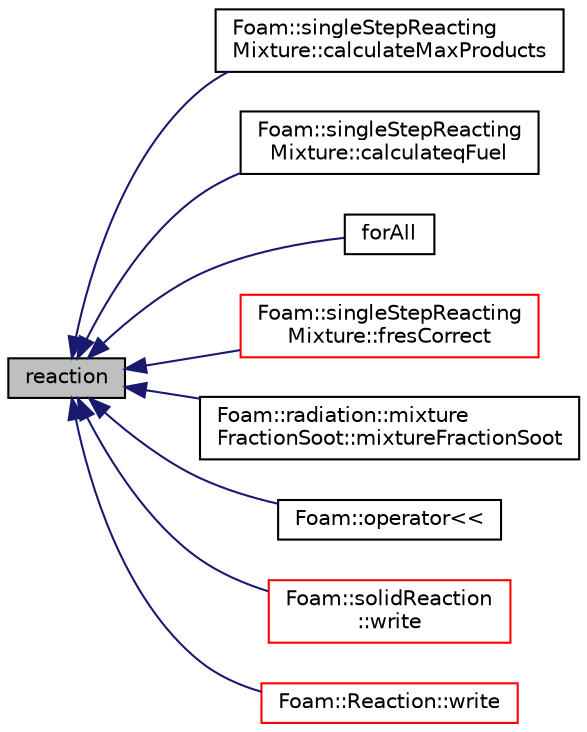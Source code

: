 digraph "reaction"
{
  bgcolor="transparent";
  edge [fontname="Helvetica",fontsize="10",labelfontname="Helvetica",labelfontsize="10"];
  node [fontname="Helvetica",fontsize="10",shape=record];
  rankdir="LR";
  Node1 [label="reaction",height=0.2,width=0.4,color="black", fillcolor="grey75", style="filled", fontcolor="black"];
  Node1 -> Node2 [dir="back",color="midnightblue",fontsize="10",style="solid",fontname="Helvetica"];
  Node2 [label="Foam::singleStepReacting\lMixture::calculateMaxProducts",height=0.2,width=0.4,color="black",URL="$a02326.html#a6b47228f15cd274354a53d39621f57c0",tooltip="Calculate maximum products at stoichiometric mixture. "];
  Node1 -> Node3 [dir="back",color="midnightblue",fontsize="10",style="solid",fontname="Helvetica"];
  Node3 [label="Foam::singleStepReacting\lMixture::calculateqFuel",height=0.2,width=0.4,color="black",URL="$a02326.html#adbb9285ec5651bbb308864af20d1916d",tooltip="Calculate qFuel. "];
  Node1 -> Node4 [dir="back",color="midnightblue",fontsize="10",style="solid",fontname="Helvetica"];
  Node4 [label="forAll",height=0.2,width=0.4,color="black",URL="$a02985.html#a10c29c5a8ec21260e2867f83e0bbd2b6"];
  Node1 -> Node5 [dir="back",color="midnightblue",fontsize="10",style="solid",fontname="Helvetica"];
  Node5 [label="Foam::singleStepReacting\lMixture::fresCorrect",height=0.2,width=0.4,color="red",URL="$a02326.html#a105d3612693f9a241191e881a344b5cf",tooltip="Calculates the residual for all components. "];
  Node1 -> Node6 [dir="back",color="midnightblue",fontsize="10",style="solid",fontname="Helvetica"];
  Node6 [label="Foam::radiation::mixture\lFractionSoot::mixtureFractionSoot",height=0.2,width=0.4,color="black",URL="$a01518.html#a8b602a1a5e61ff243518f0dfd87c05dc",tooltip="Construct from components. "];
  Node1 -> Node7 [dir="back",color="midnightblue",fontsize="10",style="solid",fontname="Helvetica"];
  Node7 [label="Foam::operator\<\<",height=0.2,width=0.4,color="black",URL="$a10733.html#a534f3a577c9a0698ffcb15bd720d2722"];
  Node1 -> Node8 [dir="back",color="midnightblue",fontsize="10",style="solid",fontname="Helvetica"];
  Node8 [label="Foam::solidReaction\l::write",height=0.2,width=0.4,color="red",URL="$a02376.html#a0941061ad5a26be83b4107d05750ace6",tooltip="Write. "];
  Node1 -> Node9 [dir="back",color="midnightblue",fontsize="10",style="solid",fontname="Helvetica"];
  Node9 [label="Foam::Reaction::write",height=0.2,width=0.4,color="red",URL="$a02096.html#a0941061ad5a26be83b4107d05750ace6",tooltip="Write. "];
}
